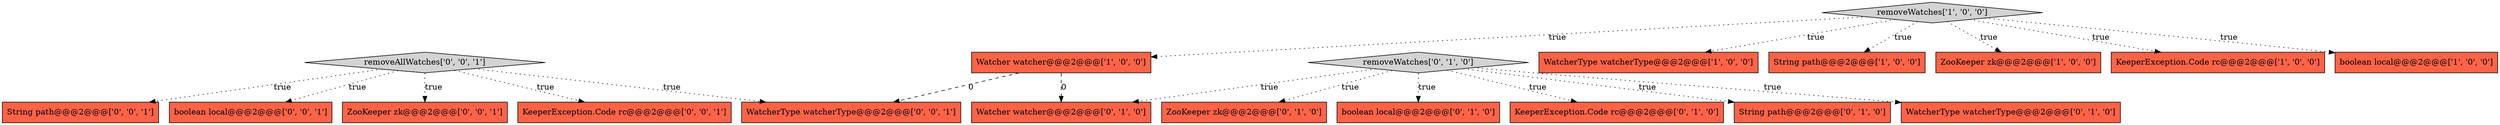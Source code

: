 digraph {
17 [style = filled, label = "removeAllWatches['0', '0', '1']", fillcolor = lightgray, shape = diamond image = "AAA0AAABBB3BBB"];
14 [style = filled, label = "String path@@@2@@@['0', '0', '1']", fillcolor = tomato, shape = box image = "AAA0AAABBB3BBB"];
5 [style = filled, label = "WatcherType watcherType@@@2@@@['1', '0', '0']", fillcolor = tomato, shape = box image = "AAA0AAABBB1BBB"];
4 [style = filled, label = "String path@@@2@@@['1', '0', '0']", fillcolor = tomato, shape = box image = "AAA0AAABBB1BBB"];
8 [style = filled, label = "ZooKeeper zk@@@2@@@['0', '1', '0']", fillcolor = tomato, shape = box image = "AAA0AAABBB2BBB"];
10 [style = filled, label = "boolean local@@@2@@@['0', '1', '0']", fillcolor = tomato, shape = box image = "AAA0AAABBB2BBB"];
12 [style = filled, label = "removeWatches['0', '1', '0']", fillcolor = lightgray, shape = diamond image = "AAA0AAABBB2BBB"];
3 [style = filled, label = "ZooKeeper zk@@@2@@@['1', '0', '0']", fillcolor = tomato, shape = box image = "AAA0AAABBB1BBB"];
1 [style = filled, label = "KeeperException.Code rc@@@2@@@['1', '0', '0']", fillcolor = tomato, shape = box image = "AAA0AAABBB1BBB"];
18 [style = filled, label = "boolean local@@@2@@@['0', '0', '1']", fillcolor = tomato, shape = box image = "AAA0AAABBB3BBB"];
19 [style = filled, label = "WatcherType watcherType@@@2@@@['0', '0', '1']", fillcolor = tomato, shape = box image = "AAA0AAABBB3BBB"];
2 [style = filled, label = "boolean local@@@2@@@['1', '0', '0']", fillcolor = tomato, shape = box image = "AAA0AAABBB1BBB"];
13 [style = filled, label = "Watcher watcher@@@2@@@['0', '1', '0']", fillcolor = tomato, shape = box image = "AAA1AAABBB2BBB"];
7 [style = filled, label = "KeeperException.Code rc@@@2@@@['0', '1', '0']", fillcolor = tomato, shape = box image = "AAA0AAABBB2BBB"];
0 [style = filled, label = "removeWatches['1', '0', '0']", fillcolor = lightgray, shape = diamond image = "AAA0AAABBB1BBB"];
6 [style = filled, label = "Watcher watcher@@@2@@@['1', '0', '0']", fillcolor = tomato, shape = box image = "AAA1AAABBB1BBB"];
11 [style = filled, label = "String path@@@2@@@['0', '1', '0']", fillcolor = tomato, shape = box image = "AAA0AAABBB2BBB"];
16 [style = filled, label = "ZooKeeper zk@@@2@@@['0', '0', '1']", fillcolor = tomato, shape = box image = "AAA0AAABBB3BBB"];
15 [style = filled, label = "KeeperException.Code rc@@@2@@@['0', '0', '1']", fillcolor = tomato, shape = box image = "AAA0AAABBB3BBB"];
9 [style = filled, label = "WatcherType watcherType@@@2@@@['0', '1', '0']", fillcolor = tomato, shape = box image = "AAA0AAABBB2BBB"];
17->14 [style = dotted, label="true"];
12->13 [style = dotted, label="true"];
0->3 [style = dotted, label="true"];
17->15 [style = dotted, label="true"];
0->5 [style = dotted, label="true"];
0->2 [style = dotted, label="true"];
6->13 [style = dashed, label="0"];
12->10 [style = dotted, label="true"];
12->7 [style = dotted, label="true"];
17->18 [style = dotted, label="true"];
0->6 [style = dotted, label="true"];
12->8 [style = dotted, label="true"];
17->19 [style = dotted, label="true"];
0->1 [style = dotted, label="true"];
6->19 [style = dashed, label="0"];
0->4 [style = dotted, label="true"];
12->9 [style = dotted, label="true"];
12->11 [style = dotted, label="true"];
17->16 [style = dotted, label="true"];
}
